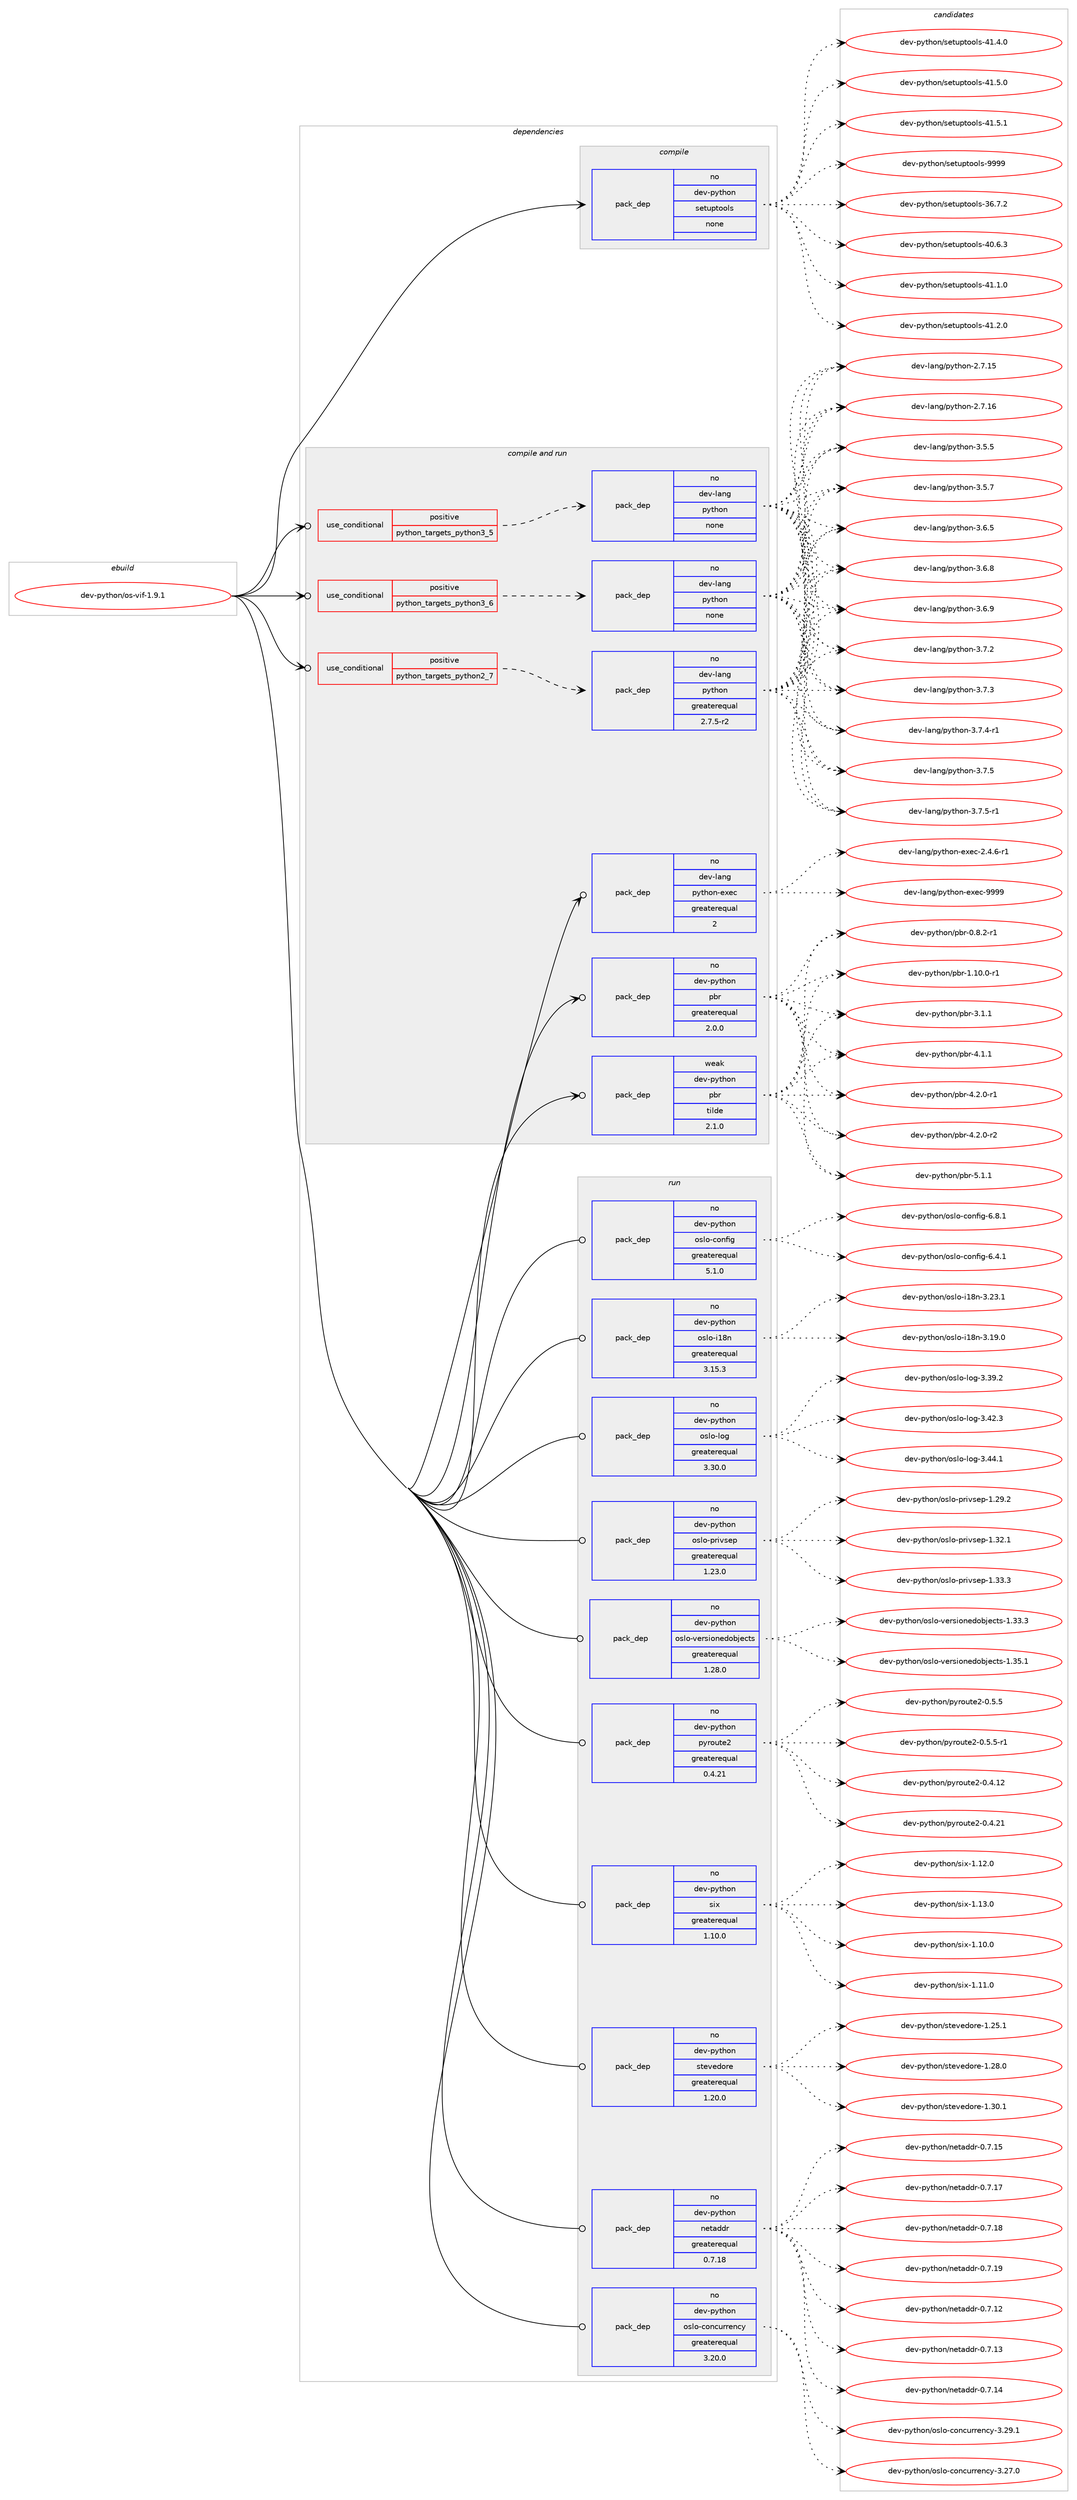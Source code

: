 digraph prolog {

# *************
# Graph options
# *************

newrank=true;
concentrate=true;
compound=true;
graph [rankdir=LR,fontname=Helvetica,fontsize=10,ranksep=1.5];#, ranksep=2.5, nodesep=0.2];
edge  [arrowhead=vee];
node  [fontname=Helvetica,fontsize=10];

# **********
# The ebuild
# **********

subgraph cluster_leftcol {
color=gray;
rank=same;
label=<<i>ebuild</i>>;
id [label="dev-python/os-vif-1.9.1", color=red, width=4, href="../dev-python/os-vif-1.9.1.svg"];
}

# ****************
# The dependencies
# ****************

subgraph cluster_midcol {
color=gray;
label=<<i>dependencies</i>>;
subgraph cluster_compile {
fillcolor="#eeeeee";
style=filled;
label=<<i>compile</i>>;
subgraph pack462907 {
dependency618398 [label=<<TABLE BORDER="0" CELLBORDER="1" CELLSPACING="0" CELLPADDING="4" WIDTH="220"><TR><TD ROWSPAN="6" CELLPADDING="30">pack_dep</TD></TR><TR><TD WIDTH="110">no</TD></TR><TR><TD>dev-python</TD></TR><TR><TD>setuptools</TD></TR><TR><TD>none</TD></TR><TR><TD></TD></TR></TABLE>>, shape=none, color=blue];
}
id:e -> dependency618398:w [weight=20,style="solid",arrowhead="vee"];
}
subgraph cluster_compileandrun {
fillcolor="#eeeeee";
style=filled;
label=<<i>compile and run</i>>;
subgraph cond143683 {
dependency618399 [label=<<TABLE BORDER="0" CELLBORDER="1" CELLSPACING="0" CELLPADDING="4"><TR><TD ROWSPAN="3" CELLPADDING="10">use_conditional</TD></TR><TR><TD>positive</TD></TR><TR><TD>python_targets_python2_7</TD></TR></TABLE>>, shape=none, color=red];
subgraph pack462908 {
dependency618400 [label=<<TABLE BORDER="0" CELLBORDER="1" CELLSPACING="0" CELLPADDING="4" WIDTH="220"><TR><TD ROWSPAN="6" CELLPADDING="30">pack_dep</TD></TR><TR><TD WIDTH="110">no</TD></TR><TR><TD>dev-lang</TD></TR><TR><TD>python</TD></TR><TR><TD>greaterequal</TD></TR><TR><TD>2.7.5-r2</TD></TR></TABLE>>, shape=none, color=blue];
}
dependency618399:e -> dependency618400:w [weight=20,style="dashed",arrowhead="vee"];
}
id:e -> dependency618399:w [weight=20,style="solid",arrowhead="odotvee"];
subgraph cond143684 {
dependency618401 [label=<<TABLE BORDER="0" CELLBORDER="1" CELLSPACING="0" CELLPADDING="4"><TR><TD ROWSPAN="3" CELLPADDING="10">use_conditional</TD></TR><TR><TD>positive</TD></TR><TR><TD>python_targets_python3_5</TD></TR></TABLE>>, shape=none, color=red];
subgraph pack462909 {
dependency618402 [label=<<TABLE BORDER="0" CELLBORDER="1" CELLSPACING="0" CELLPADDING="4" WIDTH="220"><TR><TD ROWSPAN="6" CELLPADDING="30">pack_dep</TD></TR><TR><TD WIDTH="110">no</TD></TR><TR><TD>dev-lang</TD></TR><TR><TD>python</TD></TR><TR><TD>none</TD></TR><TR><TD></TD></TR></TABLE>>, shape=none, color=blue];
}
dependency618401:e -> dependency618402:w [weight=20,style="dashed",arrowhead="vee"];
}
id:e -> dependency618401:w [weight=20,style="solid",arrowhead="odotvee"];
subgraph cond143685 {
dependency618403 [label=<<TABLE BORDER="0" CELLBORDER="1" CELLSPACING="0" CELLPADDING="4"><TR><TD ROWSPAN="3" CELLPADDING="10">use_conditional</TD></TR><TR><TD>positive</TD></TR><TR><TD>python_targets_python3_6</TD></TR></TABLE>>, shape=none, color=red];
subgraph pack462910 {
dependency618404 [label=<<TABLE BORDER="0" CELLBORDER="1" CELLSPACING="0" CELLPADDING="4" WIDTH="220"><TR><TD ROWSPAN="6" CELLPADDING="30">pack_dep</TD></TR><TR><TD WIDTH="110">no</TD></TR><TR><TD>dev-lang</TD></TR><TR><TD>python</TD></TR><TR><TD>none</TD></TR><TR><TD></TD></TR></TABLE>>, shape=none, color=blue];
}
dependency618403:e -> dependency618404:w [weight=20,style="dashed",arrowhead="vee"];
}
id:e -> dependency618403:w [weight=20,style="solid",arrowhead="odotvee"];
subgraph pack462911 {
dependency618405 [label=<<TABLE BORDER="0" CELLBORDER="1" CELLSPACING="0" CELLPADDING="4" WIDTH="220"><TR><TD ROWSPAN="6" CELLPADDING="30">pack_dep</TD></TR><TR><TD WIDTH="110">no</TD></TR><TR><TD>dev-lang</TD></TR><TR><TD>python-exec</TD></TR><TR><TD>greaterequal</TD></TR><TR><TD>2</TD></TR></TABLE>>, shape=none, color=blue];
}
id:e -> dependency618405:w [weight=20,style="solid",arrowhead="odotvee"];
subgraph pack462912 {
dependency618406 [label=<<TABLE BORDER="0" CELLBORDER="1" CELLSPACING="0" CELLPADDING="4" WIDTH="220"><TR><TD ROWSPAN="6" CELLPADDING="30">pack_dep</TD></TR><TR><TD WIDTH="110">no</TD></TR><TR><TD>dev-python</TD></TR><TR><TD>pbr</TD></TR><TR><TD>greaterequal</TD></TR><TR><TD>2.0.0</TD></TR></TABLE>>, shape=none, color=blue];
}
id:e -> dependency618406:w [weight=20,style="solid",arrowhead="odotvee"];
subgraph pack462913 {
dependency618407 [label=<<TABLE BORDER="0" CELLBORDER="1" CELLSPACING="0" CELLPADDING="4" WIDTH="220"><TR><TD ROWSPAN="6" CELLPADDING="30">pack_dep</TD></TR><TR><TD WIDTH="110">weak</TD></TR><TR><TD>dev-python</TD></TR><TR><TD>pbr</TD></TR><TR><TD>tilde</TD></TR><TR><TD>2.1.0</TD></TR></TABLE>>, shape=none, color=blue];
}
id:e -> dependency618407:w [weight=20,style="solid",arrowhead="odotvee"];
}
subgraph cluster_run {
fillcolor="#eeeeee";
style=filled;
label=<<i>run</i>>;
subgraph pack462914 {
dependency618408 [label=<<TABLE BORDER="0" CELLBORDER="1" CELLSPACING="0" CELLPADDING="4" WIDTH="220"><TR><TD ROWSPAN="6" CELLPADDING="30">pack_dep</TD></TR><TR><TD WIDTH="110">no</TD></TR><TR><TD>dev-python</TD></TR><TR><TD>netaddr</TD></TR><TR><TD>greaterequal</TD></TR><TR><TD>0.7.18</TD></TR></TABLE>>, shape=none, color=blue];
}
id:e -> dependency618408:w [weight=20,style="solid",arrowhead="odot"];
subgraph pack462915 {
dependency618409 [label=<<TABLE BORDER="0" CELLBORDER="1" CELLSPACING="0" CELLPADDING="4" WIDTH="220"><TR><TD ROWSPAN="6" CELLPADDING="30">pack_dep</TD></TR><TR><TD WIDTH="110">no</TD></TR><TR><TD>dev-python</TD></TR><TR><TD>oslo-concurrency</TD></TR><TR><TD>greaterequal</TD></TR><TR><TD>3.20.0</TD></TR></TABLE>>, shape=none, color=blue];
}
id:e -> dependency618409:w [weight=20,style="solid",arrowhead="odot"];
subgraph pack462916 {
dependency618410 [label=<<TABLE BORDER="0" CELLBORDER="1" CELLSPACING="0" CELLPADDING="4" WIDTH="220"><TR><TD ROWSPAN="6" CELLPADDING="30">pack_dep</TD></TR><TR><TD WIDTH="110">no</TD></TR><TR><TD>dev-python</TD></TR><TR><TD>oslo-config</TD></TR><TR><TD>greaterequal</TD></TR><TR><TD>5.1.0</TD></TR></TABLE>>, shape=none, color=blue];
}
id:e -> dependency618410:w [weight=20,style="solid",arrowhead="odot"];
subgraph pack462917 {
dependency618411 [label=<<TABLE BORDER="0" CELLBORDER="1" CELLSPACING="0" CELLPADDING="4" WIDTH="220"><TR><TD ROWSPAN="6" CELLPADDING="30">pack_dep</TD></TR><TR><TD WIDTH="110">no</TD></TR><TR><TD>dev-python</TD></TR><TR><TD>oslo-i18n</TD></TR><TR><TD>greaterequal</TD></TR><TR><TD>3.15.3</TD></TR></TABLE>>, shape=none, color=blue];
}
id:e -> dependency618411:w [weight=20,style="solid",arrowhead="odot"];
subgraph pack462918 {
dependency618412 [label=<<TABLE BORDER="0" CELLBORDER="1" CELLSPACING="0" CELLPADDING="4" WIDTH="220"><TR><TD ROWSPAN="6" CELLPADDING="30">pack_dep</TD></TR><TR><TD WIDTH="110">no</TD></TR><TR><TD>dev-python</TD></TR><TR><TD>oslo-log</TD></TR><TR><TD>greaterequal</TD></TR><TR><TD>3.30.0</TD></TR></TABLE>>, shape=none, color=blue];
}
id:e -> dependency618412:w [weight=20,style="solid",arrowhead="odot"];
subgraph pack462919 {
dependency618413 [label=<<TABLE BORDER="0" CELLBORDER="1" CELLSPACING="0" CELLPADDING="4" WIDTH="220"><TR><TD ROWSPAN="6" CELLPADDING="30">pack_dep</TD></TR><TR><TD WIDTH="110">no</TD></TR><TR><TD>dev-python</TD></TR><TR><TD>oslo-privsep</TD></TR><TR><TD>greaterequal</TD></TR><TR><TD>1.23.0</TD></TR></TABLE>>, shape=none, color=blue];
}
id:e -> dependency618413:w [weight=20,style="solid",arrowhead="odot"];
subgraph pack462920 {
dependency618414 [label=<<TABLE BORDER="0" CELLBORDER="1" CELLSPACING="0" CELLPADDING="4" WIDTH="220"><TR><TD ROWSPAN="6" CELLPADDING="30">pack_dep</TD></TR><TR><TD WIDTH="110">no</TD></TR><TR><TD>dev-python</TD></TR><TR><TD>oslo-versionedobjects</TD></TR><TR><TD>greaterequal</TD></TR><TR><TD>1.28.0</TD></TR></TABLE>>, shape=none, color=blue];
}
id:e -> dependency618414:w [weight=20,style="solid",arrowhead="odot"];
subgraph pack462921 {
dependency618415 [label=<<TABLE BORDER="0" CELLBORDER="1" CELLSPACING="0" CELLPADDING="4" WIDTH="220"><TR><TD ROWSPAN="6" CELLPADDING="30">pack_dep</TD></TR><TR><TD WIDTH="110">no</TD></TR><TR><TD>dev-python</TD></TR><TR><TD>pyroute2</TD></TR><TR><TD>greaterequal</TD></TR><TR><TD>0.4.21</TD></TR></TABLE>>, shape=none, color=blue];
}
id:e -> dependency618415:w [weight=20,style="solid",arrowhead="odot"];
subgraph pack462922 {
dependency618416 [label=<<TABLE BORDER="0" CELLBORDER="1" CELLSPACING="0" CELLPADDING="4" WIDTH="220"><TR><TD ROWSPAN="6" CELLPADDING="30">pack_dep</TD></TR><TR><TD WIDTH="110">no</TD></TR><TR><TD>dev-python</TD></TR><TR><TD>six</TD></TR><TR><TD>greaterequal</TD></TR><TR><TD>1.10.0</TD></TR></TABLE>>, shape=none, color=blue];
}
id:e -> dependency618416:w [weight=20,style="solid",arrowhead="odot"];
subgraph pack462923 {
dependency618417 [label=<<TABLE BORDER="0" CELLBORDER="1" CELLSPACING="0" CELLPADDING="4" WIDTH="220"><TR><TD ROWSPAN="6" CELLPADDING="30">pack_dep</TD></TR><TR><TD WIDTH="110">no</TD></TR><TR><TD>dev-python</TD></TR><TR><TD>stevedore</TD></TR><TR><TD>greaterequal</TD></TR><TR><TD>1.20.0</TD></TR></TABLE>>, shape=none, color=blue];
}
id:e -> dependency618417:w [weight=20,style="solid",arrowhead="odot"];
}
}

# **************
# The candidates
# **************

subgraph cluster_choices {
rank=same;
color=gray;
label=<<i>candidates</i>>;

subgraph choice462907 {
color=black;
nodesep=1;
choice100101118451121211161041111104711510111611711211611111110811545515446554650 [label="dev-python/setuptools-36.7.2", color=red, width=4,href="../dev-python/setuptools-36.7.2.svg"];
choice100101118451121211161041111104711510111611711211611111110811545524846544651 [label="dev-python/setuptools-40.6.3", color=red, width=4,href="../dev-python/setuptools-40.6.3.svg"];
choice100101118451121211161041111104711510111611711211611111110811545524946494648 [label="dev-python/setuptools-41.1.0", color=red, width=4,href="../dev-python/setuptools-41.1.0.svg"];
choice100101118451121211161041111104711510111611711211611111110811545524946504648 [label="dev-python/setuptools-41.2.0", color=red, width=4,href="../dev-python/setuptools-41.2.0.svg"];
choice100101118451121211161041111104711510111611711211611111110811545524946524648 [label="dev-python/setuptools-41.4.0", color=red, width=4,href="../dev-python/setuptools-41.4.0.svg"];
choice100101118451121211161041111104711510111611711211611111110811545524946534648 [label="dev-python/setuptools-41.5.0", color=red, width=4,href="../dev-python/setuptools-41.5.0.svg"];
choice100101118451121211161041111104711510111611711211611111110811545524946534649 [label="dev-python/setuptools-41.5.1", color=red, width=4,href="../dev-python/setuptools-41.5.1.svg"];
choice10010111845112121116104111110471151011161171121161111111081154557575757 [label="dev-python/setuptools-9999", color=red, width=4,href="../dev-python/setuptools-9999.svg"];
dependency618398:e -> choice100101118451121211161041111104711510111611711211611111110811545515446554650:w [style=dotted,weight="100"];
dependency618398:e -> choice100101118451121211161041111104711510111611711211611111110811545524846544651:w [style=dotted,weight="100"];
dependency618398:e -> choice100101118451121211161041111104711510111611711211611111110811545524946494648:w [style=dotted,weight="100"];
dependency618398:e -> choice100101118451121211161041111104711510111611711211611111110811545524946504648:w [style=dotted,weight="100"];
dependency618398:e -> choice100101118451121211161041111104711510111611711211611111110811545524946524648:w [style=dotted,weight="100"];
dependency618398:e -> choice100101118451121211161041111104711510111611711211611111110811545524946534648:w [style=dotted,weight="100"];
dependency618398:e -> choice100101118451121211161041111104711510111611711211611111110811545524946534649:w [style=dotted,weight="100"];
dependency618398:e -> choice10010111845112121116104111110471151011161171121161111111081154557575757:w [style=dotted,weight="100"];
}
subgraph choice462908 {
color=black;
nodesep=1;
choice10010111845108971101034711212111610411111045504655464953 [label="dev-lang/python-2.7.15", color=red, width=4,href="../dev-lang/python-2.7.15.svg"];
choice10010111845108971101034711212111610411111045504655464954 [label="dev-lang/python-2.7.16", color=red, width=4,href="../dev-lang/python-2.7.16.svg"];
choice100101118451089711010347112121116104111110455146534653 [label="dev-lang/python-3.5.5", color=red, width=4,href="../dev-lang/python-3.5.5.svg"];
choice100101118451089711010347112121116104111110455146534655 [label="dev-lang/python-3.5.7", color=red, width=4,href="../dev-lang/python-3.5.7.svg"];
choice100101118451089711010347112121116104111110455146544653 [label="dev-lang/python-3.6.5", color=red, width=4,href="../dev-lang/python-3.6.5.svg"];
choice100101118451089711010347112121116104111110455146544656 [label="dev-lang/python-3.6.8", color=red, width=4,href="../dev-lang/python-3.6.8.svg"];
choice100101118451089711010347112121116104111110455146544657 [label="dev-lang/python-3.6.9", color=red, width=4,href="../dev-lang/python-3.6.9.svg"];
choice100101118451089711010347112121116104111110455146554650 [label="dev-lang/python-3.7.2", color=red, width=4,href="../dev-lang/python-3.7.2.svg"];
choice100101118451089711010347112121116104111110455146554651 [label="dev-lang/python-3.7.3", color=red, width=4,href="../dev-lang/python-3.7.3.svg"];
choice1001011184510897110103471121211161041111104551465546524511449 [label="dev-lang/python-3.7.4-r1", color=red, width=4,href="../dev-lang/python-3.7.4-r1.svg"];
choice100101118451089711010347112121116104111110455146554653 [label="dev-lang/python-3.7.5", color=red, width=4,href="../dev-lang/python-3.7.5.svg"];
choice1001011184510897110103471121211161041111104551465546534511449 [label="dev-lang/python-3.7.5-r1", color=red, width=4,href="../dev-lang/python-3.7.5-r1.svg"];
dependency618400:e -> choice10010111845108971101034711212111610411111045504655464953:w [style=dotted,weight="100"];
dependency618400:e -> choice10010111845108971101034711212111610411111045504655464954:w [style=dotted,weight="100"];
dependency618400:e -> choice100101118451089711010347112121116104111110455146534653:w [style=dotted,weight="100"];
dependency618400:e -> choice100101118451089711010347112121116104111110455146534655:w [style=dotted,weight="100"];
dependency618400:e -> choice100101118451089711010347112121116104111110455146544653:w [style=dotted,weight="100"];
dependency618400:e -> choice100101118451089711010347112121116104111110455146544656:w [style=dotted,weight="100"];
dependency618400:e -> choice100101118451089711010347112121116104111110455146544657:w [style=dotted,weight="100"];
dependency618400:e -> choice100101118451089711010347112121116104111110455146554650:w [style=dotted,weight="100"];
dependency618400:e -> choice100101118451089711010347112121116104111110455146554651:w [style=dotted,weight="100"];
dependency618400:e -> choice1001011184510897110103471121211161041111104551465546524511449:w [style=dotted,weight="100"];
dependency618400:e -> choice100101118451089711010347112121116104111110455146554653:w [style=dotted,weight="100"];
dependency618400:e -> choice1001011184510897110103471121211161041111104551465546534511449:w [style=dotted,weight="100"];
}
subgraph choice462909 {
color=black;
nodesep=1;
choice10010111845108971101034711212111610411111045504655464953 [label="dev-lang/python-2.7.15", color=red, width=4,href="../dev-lang/python-2.7.15.svg"];
choice10010111845108971101034711212111610411111045504655464954 [label="dev-lang/python-2.7.16", color=red, width=4,href="../dev-lang/python-2.7.16.svg"];
choice100101118451089711010347112121116104111110455146534653 [label="dev-lang/python-3.5.5", color=red, width=4,href="../dev-lang/python-3.5.5.svg"];
choice100101118451089711010347112121116104111110455146534655 [label="dev-lang/python-3.5.7", color=red, width=4,href="../dev-lang/python-3.5.7.svg"];
choice100101118451089711010347112121116104111110455146544653 [label="dev-lang/python-3.6.5", color=red, width=4,href="../dev-lang/python-3.6.5.svg"];
choice100101118451089711010347112121116104111110455146544656 [label="dev-lang/python-3.6.8", color=red, width=4,href="../dev-lang/python-3.6.8.svg"];
choice100101118451089711010347112121116104111110455146544657 [label="dev-lang/python-3.6.9", color=red, width=4,href="../dev-lang/python-3.6.9.svg"];
choice100101118451089711010347112121116104111110455146554650 [label="dev-lang/python-3.7.2", color=red, width=4,href="../dev-lang/python-3.7.2.svg"];
choice100101118451089711010347112121116104111110455146554651 [label="dev-lang/python-3.7.3", color=red, width=4,href="../dev-lang/python-3.7.3.svg"];
choice1001011184510897110103471121211161041111104551465546524511449 [label="dev-lang/python-3.7.4-r1", color=red, width=4,href="../dev-lang/python-3.7.4-r1.svg"];
choice100101118451089711010347112121116104111110455146554653 [label="dev-lang/python-3.7.5", color=red, width=4,href="../dev-lang/python-3.7.5.svg"];
choice1001011184510897110103471121211161041111104551465546534511449 [label="dev-lang/python-3.7.5-r1", color=red, width=4,href="../dev-lang/python-3.7.5-r1.svg"];
dependency618402:e -> choice10010111845108971101034711212111610411111045504655464953:w [style=dotted,weight="100"];
dependency618402:e -> choice10010111845108971101034711212111610411111045504655464954:w [style=dotted,weight="100"];
dependency618402:e -> choice100101118451089711010347112121116104111110455146534653:w [style=dotted,weight="100"];
dependency618402:e -> choice100101118451089711010347112121116104111110455146534655:w [style=dotted,weight="100"];
dependency618402:e -> choice100101118451089711010347112121116104111110455146544653:w [style=dotted,weight="100"];
dependency618402:e -> choice100101118451089711010347112121116104111110455146544656:w [style=dotted,weight="100"];
dependency618402:e -> choice100101118451089711010347112121116104111110455146544657:w [style=dotted,weight="100"];
dependency618402:e -> choice100101118451089711010347112121116104111110455146554650:w [style=dotted,weight="100"];
dependency618402:e -> choice100101118451089711010347112121116104111110455146554651:w [style=dotted,weight="100"];
dependency618402:e -> choice1001011184510897110103471121211161041111104551465546524511449:w [style=dotted,weight="100"];
dependency618402:e -> choice100101118451089711010347112121116104111110455146554653:w [style=dotted,weight="100"];
dependency618402:e -> choice1001011184510897110103471121211161041111104551465546534511449:w [style=dotted,weight="100"];
}
subgraph choice462910 {
color=black;
nodesep=1;
choice10010111845108971101034711212111610411111045504655464953 [label="dev-lang/python-2.7.15", color=red, width=4,href="../dev-lang/python-2.7.15.svg"];
choice10010111845108971101034711212111610411111045504655464954 [label="dev-lang/python-2.7.16", color=red, width=4,href="../dev-lang/python-2.7.16.svg"];
choice100101118451089711010347112121116104111110455146534653 [label="dev-lang/python-3.5.5", color=red, width=4,href="../dev-lang/python-3.5.5.svg"];
choice100101118451089711010347112121116104111110455146534655 [label="dev-lang/python-3.5.7", color=red, width=4,href="../dev-lang/python-3.5.7.svg"];
choice100101118451089711010347112121116104111110455146544653 [label="dev-lang/python-3.6.5", color=red, width=4,href="../dev-lang/python-3.6.5.svg"];
choice100101118451089711010347112121116104111110455146544656 [label="dev-lang/python-3.6.8", color=red, width=4,href="../dev-lang/python-3.6.8.svg"];
choice100101118451089711010347112121116104111110455146544657 [label="dev-lang/python-3.6.9", color=red, width=4,href="../dev-lang/python-3.6.9.svg"];
choice100101118451089711010347112121116104111110455146554650 [label="dev-lang/python-3.7.2", color=red, width=4,href="../dev-lang/python-3.7.2.svg"];
choice100101118451089711010347112121116104111110455146554651 [label="dev-lang/python-3.7.3", color=red, width=4,href="../dev-lang/python-3.7.3.svg"];
choice1001011184510897110103471121211161041111104551465546524511449 [label="dev-lang/python-3.7.4-r1", color=red, width=4,href="../dev-lang/python-3.7.4-r1.svg"];
choice100101118451089711010347112121116104111110455146554653 [label="dev-lang/python-3.7.5", color=red, width=4,href="../dev-lang/python-3.7.5.svg"];
choice1001011184510897110103471121211161041111104551465546534511449 [label="dev-lang/python-3.7.5-r1", color=red, width=4,href="../dev-lang/python-3.7.5-r1.svg"];
dependency618404:e -> choice10010111845108971101034711212111610411111045504655464953:w [style=dotted,weight="100"];
dependency618404:e -> choice10010111845108971101034711212111610411111045504655464954:w [style=dotted,weight="100"];
dependency618404:e -> choice100101118451089711010347112121116104111110455146534653:w [style=dotted,weight="100"];
dependency618404:e -> choice100101118451089711010347112121116104111110455146534655:w [style=dotted,weight="100"];
dependency618404:e -> choice100101118451089711010347112121116104111110455146544653:w [style=dotted,weight="100"];
dependency618404:e -> choice100101118451089711010347112121116104111110455146544656:w [style=dotted,weight="100"];
dependency618404:e -> choice100101118451089711010347112121116104111110455146544657:w [style=dotted,weight="100"];
dependency618404:e -> choice100101118451089711010347112121116104111110455146554650:w [style=dotted,weight="100"];
dependency618404:e -> choice100101118451089711010347112121116104111110455146554651:w [style=dotted,weight="100"];
dependency618404:e -> choice1001011184510897110103471121211161041111104551465546524511449:w [style=dotted,weight="100"];
dependency618404:e -> choice100101118451089711010347112121116104111110455146554653:w [style=dotted,weight="100"];
dependency618404:e -> choice1001011184510897110103471121211161041111104551465546534511449:w [style=dotted,weight="100"];
}
subgraph choice462911 {
color=black;
nodesep=1;
choice10010111845108971101034711212111610411111045101120101994550465246544511449 [label="dev-lang/python-exec-2.4.6-r1", color=red, width=4,href="../dev-lang/python-exec-2.4.6-r1.svg"];
choice10010111845108971101034711212111610411111045101120101994557575757 [label="dev-lang/python-exec-9999", color=red, width=4,href="../dev-lang/python-exec-9999.svg"];
dependency618405:e -> choice10010111845108971101034711212111610411111045101120101994550465246544511449:w [style=dotted,weight="100"];
dependency618405:e -> choice10010111845108971101034711212111610411111045101120101994557575757:w [style=dotted,weight="100"];
}
subgraph choice462912 {
color=black;
nodesep=1;
choice1001011184511212111610411111047112981144548465646504511449 [label="dev-python/pbr-0.8.2-r1", color=red, width=4,href="../dev-python/pbr-0.8.2-r1.svg"];
choice100101118451121211161041111104711298114454946494846484511449 [label="dev-python/pbr-1.10.0-r1", color=red, width=4,href="../dev-python/pbr-1.10.0-r1.svg"];
choice100101118451121211161041111104711298114455146494649 [label="dev-python/pbr-3.1.1", color=red, width=4,href="../dev-python/pbr-3.1.1.svg"];
choice100101118451121211161041111104711298114455246494649 [label="dev-python/pbr-4.1.1", color=red, width=4,href="../dev-python/pbr-4.1.1.svg"];
choice1001011184511212111610411111047112981144552465046484511449 [label="dev-python/pbr-4.2.0-r1", color=red, width=4,href="../dev-python/pbr-4.2.0-r1.svg"];
choice1001011184511212111610411111047112981144552465046484511450 [label="dev-python/pbr-4.2.0-r2", color=red, width=4,href="../dev-python/pbr-4.2.0-r2.svg"];
choice100101118451121211161041111104711298114455346494649 [label="dev-python/pbr-5.1.1", color=red, width=4,href="../dev-python/pbr-5.1.1.svg"];
dependency618406:e -> choice1001011184511212111610411111047112981144548465646504511449:w [style=dotted,weight="100"];
dependency618406:e -> choice100101118451121211161041111104711298114454946494846484511449:w [style=dotted,weight="100"];
dependency618406:e -> choice100101118451121211161041111104711298114455146494649:w [style=dotted,weight="100"];
dependency618406:e -> choice100101118451121211161041111104711298114455246494649:w [style=dotted,weight="100"];
dependency618406:e -> choice1001011184511212111610411111047112981144552465046484511449:w [style=dotted,weight="100"];
dependency618406:e -> choice1001011184511212111610411111047112981144552465046484511450:w [style=dotted,weight="100"];
dependency618406:e -> choice100101118451121211161041111104711298114455346494649:w [style=dotted,weight="100"];
}
subgraph choice462913 {
color=black;
nodesep=1;
choice1001011184511212111610411111047112981144548465646504511449 [label="dev-python/pbr-0.8.2-r1", color=red, width=4,href="../dev-python/pbr-0.8.2-r1.svg"];
choice100101118451121211161041111104711298114454946494846484511449 [label="dev-python/pbr-1.10.0-r1", color=red, width=4,href="../dev-python/pbr-1.10.0-r1.svg"];
choice100101118451121211161041111104711298114455146494649 [label="dev-python/pbr-3.1.1", color=red, width=4,href="../dev-python/pbr-3.1.1.svg"];
choice100101118451121211161041111104711298114455246494649 [label="dev-python/pbr-4.1.1", color=red, width=4,href="../dev-python/pbr-4.1.1.svg"];
choice1001011184511212111610411111047112981144552465046484511449 [label="dev-python/pbr-4.2.0-r1", color=red, width=4,href="../dev-python/pbr-4.2.0-r1.svg"];
choice1001011184511212111610411111047112981144552465046484511450 [label="dev-python/pbr-4.2.0-r2", color=red, width=4,href="../dev-python/pbr-4.2.0-r2.svg"];
choice100101118451121211161041111104711298114455346494649 [label="dev-python/pbr-5.1.1", color=red, width=4,href="../dev-python/pbr-5.1.1.svg"];
dependency618407:e -> choice1001011184511212111610411111047112981144548465646504511449:w [style=dotted,weight="100"];
dependency618407:e -> choice100101118451121211161041111104711298114454946494846484511449:w [style=dotted,weight="100"];
dependency618407:e -> choice100101118451121211161041111104711298114455146494649:w [style=dotted,weight="100"];
dependency618407:e -> choice100101118451121211161041111104711298114455246494649:w [style=dotted,weight="100"];
dependency618407:e -> choice1001011184511212111610411111047112981144552465046484511449:w [style=dotted,weight="100"];
dependency618407:e -> choice1001011184511212111610411111047112981144552465046484511450:w [style=dotted,weight="100"];
dependency618407:e -> choice100101118451121211161041111104711298114455346494649:w [style=dotted,weight="100"];
}
subgraph choice462914 {
color=black;
nodesep=1;
choice10010111845112121116104111110471101011169710010011445484655464950 [label="dev-python/netaddr-0.7.12", color=red, width=4,href="../dev-python/netaddr-0.7.12.svg"];
choice10010111845112121116104111110471101011169710010011445484655464951 [label="dev-python/netaddr-0.7.13", color=red, width=4,href="../dev-python/netaddr-0.7.13.svg"];
choice10010111845112121116104111110471101011169710010011445484655464952 [label="dev-python/netaddr-0.7.14", color=red, width=4,href="../dev-python/netaddr-0.7.14.svg"];
choice10010111845112121116104111110471101011169710010011445484655464953 [label="dev-python/netaddr-0.7.15", color=red, width=4,href="../dev-python/netaddr-0.7.15.svg"];
choice10010111845112121116104111110471101011169710010011445484655464955 [label="dev-python/netaddr-0.7.17", color=red, width=4,href="../dev-python/netaddr-0.7.17.svg"];
choice10010111845112121116104111110471101011169710010011445484655464956 [label="dev-python/netaddr-0.7.18", color=red, width=4,href="../dev-python/netaddr-0.7.18.svg"];
choice10010111845112121116104111110471101011169710010011445484655464957 [label="dev-python/netaddr-0.7.19", color=red, width=4,href="../dev-python/netaddr-0.7.19.svg"];
dependency618408:e -> choice10010111845112121116104111110471101011169710010011445484655464950:w [style=dotted,weight="100"];
dependency618408:e -> choice10010111845112121116104111110471101011169710010011445484655464951:w [style=dotted,weight="100"];
dependency618408:e -> choice10010111845112121116104111110471101011169710010011445484655464952:w [style=dotted,weight="100"];
dependency618408:e -> choice10010111845112121116104111110471101011169710010011445484655464953:w [style=dotted,weight="100"];
dependency618408:e -> choice10010111845112121116104111110471101011169710010011445484655464955:w [style=dotted,weight="100"];
dependency618408:e -> choice10010111845112121116104111110471101011169710010011445484655464956:w [style=dotted,weight="100"];
dependency618408:e -> choice10010111845112121116104111110471101011169710010011445484655464957:w [style=dotted,weight="100"];
}
subgraph choice462915 {
color=black;
nodesep=1;
choice10010111845112121116104111110471111151081114599111110991171141141011109912145514650554648 [label="dev-python/oslo-concurrency-3.27.0", color=red, width=4,href="../dev-python/oslo-concurrency-3.27.0.svg"];
choice10010111845112121116104111110471111151081114599111110991171141141011109912145514650574649 [label="dev-python/oslo-concurrency-3.29.1", color=red, width=4,href="../dev-python/oslo-concurrency-3.29.1.svg"];
dependency618409:e -> choice10010111845112121116104111110471111151081114599111110991171141141011109912145514650554648:w [style=dotted,weight="100"];
dependency618409:e -> choice10010111845112121116104111110471111151081114599111110991171141141011109912145514650574649:w [style=dotted,weight="100"];
}
subgraph choice462916 {
color=black;
nodesep=1;
choice10010111845112121116104111110471111151081114599111110102105103455446524649 [label="dev-python/oslo-config-6.4.1", color=red, width=4,href="../dev-python/oslo-config-6.4.1.svg"];
choice10010111845112121116104111110471111151081114599111110102105103455446564649 [label="dev-python/oslo-config-6.8.1", color=red, width=4,href="../dev-python/oslo-config-6.8.1.svg"];
dependency618410:e -> choice10010111845112121116104111110471111151081114599111110102105103455446524649:w [style=dotted,weight="100"];
dependency618410:e -> choice10010111845112121116104111110471111151081114599111110102105103455446564649:w [style=dotted,weight="100"];
}
subgraph choice462917 {
color=black;
nodesep=1;
choice100101118451121211161041111104711111510811145105495611045514649574648 [label="dev-python/oslo-i18n-3.19.0", color=red, width=4,href="../dev-python/oslo-i18n-3.19.0.svg"];
choice100101118451121211161041111104711111510811145105495611045514650514649 [label="dev-python/oslo-i18n-3.23.1", color=red, width=4,href="../dev-python/oslo-i18n-3.23.1.svg"];
dependency618411:e -> choice100101118451121211161041111104711111510811145105495611045514649574648:w [style=dotted,weight="100"];
dependency618411:e -> choice100101118451121211161041111104711111510811145105495611045514650514649:w [style=dotted,weight="100"];
}
subgraph choice462918 {
color=black;
nodesep=1;
choice10010111845112121116104111110471111151081114510811110345514651574650 [label="dev-python/oslo-log-3.39.2", color=red, width=4,href="../dev-python/oslo-log-3.39.2.svg"];
choice10010111845112121116104111110471111151081114510811110345514652504651 [label="dev-python/oslo-log-3.42.3", color=red, width=4,href="../dev-python/oslo-log-3.42.3.svg"];
choice10010111845112121116104111110471111151081114510811110345514652524649 [label="dev-python/oslo-log-3.44.1", color=red, width=4,href="../dev-python/oslo-log-3.44.1.svg"];
dependency618412:e -> choice10010111845112121116104111110471111151081114510811110345514651574650:w [style=dotted,weight="100"];
dependency618412:e -> choice10010111845112121116104111110471111151081114510811110345514652504651:w [style=dotted,weight="100"];
dependency618412:e -> choice10010111845112121116104111110471111151081114510811110345514652524649:w [style=dotted,weight="100"];
}
subgraph choice462919 {
color=black;
nodesep=1;
choice10010111845112121116104111110471111151081114511211410511811510111245494650574650 [label="dev-python/oslo-privsep-1.29.2", color=red, width=4,href="../dev-python/oslo-privsep-1.29.2.svg"];
choice10010111845112121116104111110471111151081114511211410511811510111245494651504649 [label="dev-python/oslo-privsep-1.32.1", color=red, width=4,href="../dev-python/oslo-privsep-1.32.1.svg"];
choice10010111845112121116104111110471111151081114511211410511811510111245494651514651 [label="dev-python/oslo-privsep-1.33.3", color=red, width=4,href="../dev-python/oslo-privsep-1.33.3.svg"];
dependency618413:e -> choice10010111845112121116104111110471111151081114511211410511811510111245494650574650:w [style=dotted,weight="100"];
dependency618413:e -> choice10010111845112121116104111110471111151081114511211410511811510111245494651504649:w [style=dotted,weight="100"];
dependency618413:e -> choice10010111845112121116104111110471111151081114511211410511811510111245494651514651:w [style=dotted,weight="100"];
}
subgraph choice462920 {
color=black;
nodesep=1;
choice100101118451121211161041111104711111510811145118101114115105111110101100111981061019911611545494651514651 [label="dev-python/oslo-versionedobjects-1.33.3", color=red, width=4,href="../dev-python/oslo-versionedobjects-1.33.3.svg"];
choice100101118451121211161041111104711111510811145118101114115105111110101100111981061019911611545494651534649 [label="dev-python/oslo-versionedobjects-1.35.1", color=red, width=4,href="../dev-python/oslo-versionedobjects-1.35.1.svg"];
dependency618414:e -> choice100101118451121211161041111104711111510811145118101114115105111110101100111981061019911611545494651514651:w [style=dotted,weight="100"];
dependency618414:e -> choice100101118451121211161041111104711111510811145118101114115105111110101100111981061019911611545494651534649:w [style=dotted,weight="100"];
}
subgraph choice462921 {
color=black;
nodesep=1;
choice10010111845112121116104111110471121211141111171161015045484652464950 [label="dev-python/pyroute2-0.4.12", color=red, width=4,href="../dev-python/pyroute2-0.4.12.svg"];
choice10010111845112121116104111110471121211141111171161015045484652465049 [label="dev-python/pyroute2-0.4.21", color=red, width=4,href="../dev-python/pyroute2-0.4.21.svg"];
choice100101118451121211161041111104711212111411111711610150454846534653 [label="dev-python/pyroute2-0.5.5", color=red, width=4,href="../dev-python/pyroute2-0.5.5.svg"];
choice1001011184511212111610411111047112121114111117116101504548465346534511449 [label="dev-python/pyroute2-0.5.5-r1", color=red, width=4,href="../dev-python/pyroute2-0.5.5-r1.svg"];
dependency618415:e -> choice10010111845112121116104111110471121211141111171161015045484652464950:w [style=dotted,weight="100"];
dependency618415:e -> choice10010111845112121116104111110471121211141111171161015045484652465049:w [style=dotted,weight="100"];
dependency618415:e -> choice100101118451121211161041111104711212111411111711610150454846534653:w [style=dotted,weight="100"];
dependency618415:e -> choice1001011184511212111610411111047112121114111117116101504548465346534511449:w [style=dotted,weight="100"];
}
subgraph choice462922 {
color=black;
nodesep=1;
choice100101118451121211161041111104711510512045494649484648 [label="dev-python/six-1.10.0", color=red, width=4,href="../dev-python/six-1.10.0.svg"];
choice100101118451121211161041111104711510512045494649494648 [label="dev-python/six-1.11.0", color=red, width=4,href="../dev-python/six-1.11.0.svg"];
choice100101118451121211161041111104711510512045494649504648 [label="dev-python/six-1.12.0", color=red, width=4,href="../dev-python/six-1.12.0.svg"];
choice100101118451121211161041111104711510512045494649514648 [label="dev-python/six-1.13.0", color=red, width=4,href="../dev-python/six-1.13.0.svg"];
dependency618416:e -> choice100101118451121211161041111104711510512045494649484648:w [style=dotted,weight="100"];
dependency618416:e -> choice100101118451121211161041111104711510512045494649494648:w [style=dotted,weight="100"];
dependency618416:e -> choice100101118451121211161041111104711510512045494649504648:w [style=dotted,weight="100"];
dependency618416:e -> choice100101118451121211161041111104711510512045494649514648:w [style=dotted,weight="100"];
}
subgraph choice462923 {
color=black;
nodesep=1;
choice100101118451121211161041111104711511610111810110011111410145494650534649 [label="dev-python/stevedore-1.25.1", color=red, width=4,href="../dev-python/stevedore-1.25.1.svg"];
choice100101118451121211161041111104711511610111810110011111410145494650564648 [label="dev-python/stevedore-1.28.0", color=red, width=4,href="../dev-python/stevedore-1.28.0.svg"];
choice100101118451121211161041111104711511610111810110011111410145494651484649 [label="dev-python/stevedore-1.30.1", color=red, width=4,href="../dev-python/stevedore-1.30.1.svg"];
dependency618417:e -> choice100101118451121211161041111104711511610111810110011111410145494650534649:w [style=dotted,weight="100"];
dependency618417:e -> choice100101118451121211161041111104711511610111810110011111410145494650564648:w [style=dotted,weight="100"];
dependency618417:e -> choice100101118451121211161041111104711511610111810110011111410145494651484649:w [style=dotted,weight="100"];
}
}

}
